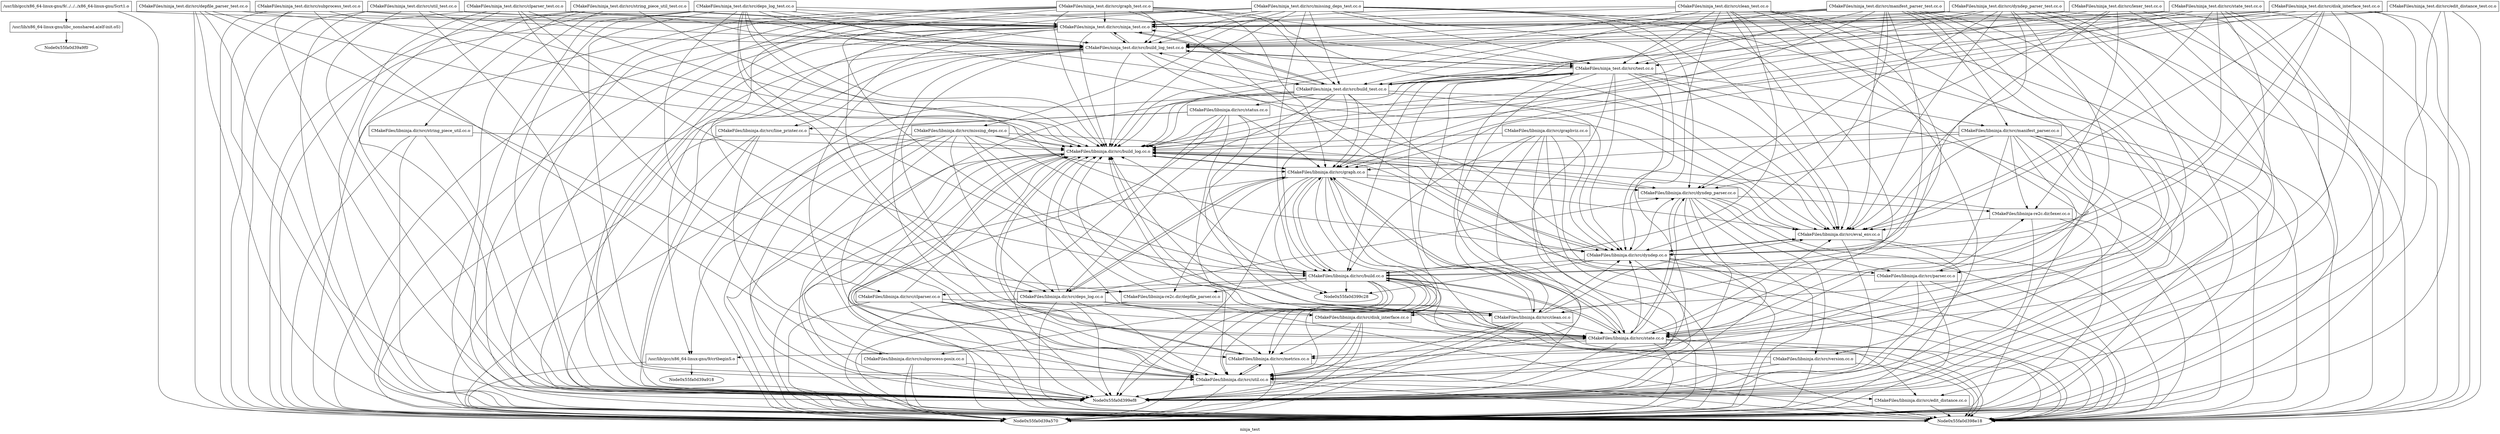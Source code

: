 digraph "ninja_test" {
	label="ninja_test";

	Node0x55fa0d399568 [shape=record,label="{/usr/lib/gcc/x86_64-linux-gnu/9/../../../x86_64-linux-gnu/Scrt1.o}"];
	Node0x55fa0d399568 -> Node0x55fa0d399ac0;
	Node0x55fa0d399568 -> Node0x55fa0d399a78;
	Node0x55fa0d399568 -> Node0x55fa0d39a570;
	Node0x55fa0d39a2e8 [shape=record,label="{/usr/lib/gcc/x86_64-linux-gnu/9/crtbeginS.o}"];
	Node0x55fa0d39a2e8 -> Node0x55fa0d39a918;
	Node0x55fa0d39a2e8 -> Node0x55fa0d39a570;
	Node0x55fa0d39a5b8 [shape=record,label="{CMakeFiles/libninja.dir/src/build_log.cc.o}"];
	Node0x55fa0d39a5b8 -> Node0x55fa0d39a960;
	Node0x55fa0d39a5b8 -> Node0x55fa0d399d48;
	Node0x55fa0d39a5b8 -> Node0x55fa0d399718;
	Node0x55fa0d39a5b8 -> Node0x55fa0d398e18;
	Node0x55fa0d39a5b8 -> Node0x55fa0d399ef8;
	Node0x55fa0d39a5b8 -> Node0x55fa0d39a570;
	Node0x55fa0d399eb0 [shape=record,label="{CMakeFiles/libninja.dir/src/build.cc.o}"];
	Node0x55fa0d399eb0 -> Node0x55fa0d39a5b8;
	Node0x55fa0d399eb0 -> Node0x55fa0d399058;
	Node0x55fa0d399eb0 -> Node0x55fa0d399c28;
	Node0x55fa0d399eb0 -> Node0x55fa0d3999a0;
	Node0x55fa0d399eb0 -> Node0x55fa0d39a648;
	Node0x55fa0d399eb0 -> Node0x55fa0d39a960;
	Node0x55fa0d399eb0 -> Node0x55fa0d399d48;
	Node0x55fa0d399eb0 -> Node0x55fa0d39a138;
	Node0x55fa0d399eb0 -> Node0x55fa0d399718;
	Node0x55fa0d399eb0 -> Node0x55fa0d39ac78;
	Node0x55fa0d399eb0 -> Node0x55fa0d39a690;
	Node0x55fa0d399eb0 -> Node0x55fa0d398e18;
	Node0x55fa0d399eb0 -> Node0x55fa0d399ef8;
	Node0x55fa0d399eb0 -> Node0x55fa0d39a570;
	Node0x55fa0d399370 [shape=record,label="{CMakeFiles/libninja.dir/src/clean.cc.o}"];
	Node0x55fa0d399370 -> Node0x55fa0d39a5b8;
	Node0x55fa0d399370 -> Node0x55fa0d399eb0;
	Node0x55fa0d399370 -> Node0x55fa0d39a9a8;
	Node0x55fa0d399370 -> Node0x55fa0d398fc8;
	Node0x55fa0d399370 -> Node0x55fa0d39a960;
	Node0x55fa0d399370 -> Node0x55fa0d39a138;
	Node0x55fa0d399370 -> Node0x55fa0d399718;
	Node0x55fa0d399370 -> Node0x55fa0d398e18;
	Node0x55fa0d399370 -> Node0x55fa0d399ef8;
	Node0x55fa0d399370 -> Node0x55fa0d39a570;
	Node0x55fa0d399058 [shape=record,label="{CMakeFiles/libninja.dir/src/clparser.cc.o}"];
	Node0x55fa0d399058 -> Node0x55fa0d39a5b8;
	Node0x55fa0d399058 -> Node0x55fa0d399370;
	Node0x55fa0d399058 -> Node0x55fa0d399d48;
	Node0x55fa0d399058 -> Node0x55fa0d399718;
	Node0x55fa0d399058 -> Node0x55fa0d398e18;
	Node0x55fa0d399058 -> Node0x55fa0d399ef8;
	Node0x55fa0d399058 -> Node0x55fa0d39a570;
	Node0x55fa0d39a9a8 [shape=record,label="{CMakeFiles/libninja.dir/src/dyndep.cc.o}"];
	Node0x55fa0d39a9a8 -> Node0x55fa0d39a5b8;
	Node0x55fa0d39a9a8 -> Node0x55fa0d399eb0;
	Node0x55fa0d39a9a8 -> Node0x55fa0d39a600;
	Node0x55fa0d39a9a8 -> Node0x55fa0d399c28;
	Node0x55fa0d39a9a8 -> Node0x55fa0d398fc8;
	Node0x55fa0d39a9a8 -> Node0x55fa0d39a888;
	Node0x55fa0d39a9a8 -> Node0x55fa0d398e18;
	Node0x55fa0d39a9a8 -> Node0x55fa0d399ef8;
	Node0x55fa0d39a9a8 -> Node0x55fa0d39a570;
	Node0x55fa0d39a600 [shape=record,label="{CMakeFiles/libninja.dir/src/dyndep_parser.cc.o}"];
	Node0x55fa0d39a600 -> Node0x55fa0d39a5b8;
	Node0x55fa0d39a600 -> Node0x55fa0d398fc8;
	Node0x55fa0d39a600 -> Node0x55fa0d39a888;
	Node0x55fa0d39a600 -> Node0x55fa0d39a138;
	Node0x55fa0d39a600 -> Node0x55fa0d399718;
	Node0x55fa0d39a600 -> Node0x55fa0d399010;
	Node0x55fa0d39a600 -> Node0x55fa0d399fd0;
	Node0x55fa0d39a600 -> Node0x55fa0d398e18;
	Node0x55fa0d39a600 -> Node0x55fa0d399ef8;
	Node0x55fa0d39a600 -> Node0x55fa0d39a570;
	Node0x55fa0d3999a0 [shape=record,label="{CMakeFiles/libninja.dir/src/deps_log.cc.o}"];
	Node0x55fa0d3999a0 -> Node0x55fa0d39a5b8;
	Node0x55fa0d3999a0 -> Node0x55fa0d39a600;
	Node0x55fa0d3999a0 -> Node0x55fa0d39a960;
	Node0x55fa0d3999a0 -> Node0x55fa0d399d48;
	Node0x55fa0d3999a0 -> Node0x55fa0d39a138;
	Node0x55fa0d3999a0 -> Node0x55fa0d399718;
	Node0x55fa0d3999a0 -> Node0x55fa0d398e18;
	Node0x55fa0d3999a0 -> Node0x55fa0d399ef8;
	Node0x55fa0d3999a0 -> Node0x55fa0d39a570;
	Node0x55fa0d39a648 [shape=record,label="{CMakeFiles/libninja.dir/src/disk_interface.cc.o}"];
	Node0x55fa0d39a648 -> Node0x55fa0d39a5b8;
	Node0x55fa0d39a648 -> Node0x55fa0d399d48;
	Node0x55fa0d39a648 -> Node0x55fa0d399718;
	Node0x55fa0d39a648 -> Node0x55fa0d398e18;
	Node0x55fa0d39a648 -> Node0x55fa0d399ef8;
	Node0x55fa0d39a648 -> Node0x55fa0d39a570;
	Node0x55fa0d399b50 [shape=record,label="{CMakeFiles/libninja.dir/src/edit_distance.cc.o}"];
	Node0x55fa0d399b50 -> Node0x55fa0d398e18;
	Node0x55fa0d399b50 -> Node0x55fa0d39a570;
	Node0x55fa0d398fc8 [shape=record,label="{CMakeFiles/libninja.dir/src/eval_env.cc.o}"];
	Node0x55fa0d398fc8 -> Node0x55fa0d39a5b8;
	Node0x55fa0d398fc8 -> Node0x55fa0d39a9a8;
	Node0x55fa0d398fc8 -> Node0x55fa0d398e18;
	Node0x55fa0d398fc8 -> Node0x55fa0d399ef8;
	Node0x55fa0d398fc8 -> Node0x55fa0d39a570;
	Node0x55fa0d39a960 [shape=record,label="{CMakeFiles/libninja.dir/src/graph.cc.o}"];
	Node0x55fa0d39a960 -> Node0x55fa0d39a5b8;
	Node0x55fa0d39a960 -> Node0x55fa0d399eb0;
	Node0x55fa0d39a960 -> Node0x55fa0d39a9a8;
	Node0x55fa0d39a960 -> Node0x55fa0d39a600;
	Node0x55fa0d39a960 -> Node0x55fa0d399c28;
	Node0x55fa0d39a960 -> Node0x55fa0d3999a0;
	Node0x55fa0d39a960 -> Node0x55fa0d398fc8;
	Node0x55fa0d39a960 -> Node0x55fa0d399d48;
	Node0x55fa0d39a960 -> Node0x55fa0d39a138;
	Node0x55fa0d39a960 -> Node0x55fa0d399718;
	Node0x55fa0d39a960 -> Node0x55fa0d39a690;
	Node0x55fa0d39a960 -> Node0x55fa0d398e18;
	Node0x55fa0d39a960 -> Node0x55fa0d399ef8;
	Node0x55fa0d39a960 -> Node0x55fa0d39a570;
	Node0x55fa0d39ad50 [shape=record,label="{CMakeFiles/libninja.dir/src/graphviz.cc.o}"];
	Node0x55fa0d39ad50 -> Node0x55fa0d39a5b8;
	Node0x55fa0d39ad50 -> Node0x55fa0d399eb0;
	Node0x55fa0d39ad50 -> Node0x55fa0d399370;
	Node0x55fa0d39ad50 -> Node0x55fa0d39a9a8;
	Node0x55fa0d39ad50 -> Node0x55fa0d399718;
	Node0x55fa0d39ad50 -> Node0x55fa0d398e18;
	Node0x55fa0d39ad50 -> Node0x55fa0d399ef8;
	Node0x55fa0d39ad50 -> Node0x55fa0d39a570;
	Node0x55fa0d39a210 [shape=record,label="{CMakeFiles/libninja.dir/src/line_printer.cc.o}"];
	Node0x55fa0d39a210 -> Node0x55fa0d39a5b8;
	Node0x55fa0d39a210 -> Node0x55fa0d399718;
	Node0x55fa0d39a210 -> Node0x55fa0d398e18;
	Node0x55fa0d39a210 -> Node0x55fa0d399ef8;
	Node0x55fa0d39a210 -> Node0x55fa0d39a570;
	Node0x55fa0d3996d0 [shape=record,label="{CMakeFiles/libninja.dir/src/manifest_parser.cc.o}"];
	Node0x55fa0d3996d0 -> Node0x55fa0d39a5b8;
	Node0x55fa0d3996d0 -> Node0x55fa0d39a600;
	Node0x55fa0d3996d0 -> Node0x55fa0d398fc8;
	Node0x55fa0d3996d0 -> Node0x55fa0d39a960;
	Node0x55fa0d3996d0 -> Node0x55fa0d39a888;
	Node0x55fa0d3996d0 -> Node0x55fa0d39a138;
	Node0x55fa0d3996d0 -> Node0x55fa0d399718;
	Node0x55fa0d3996d0 -> Node0x55fa0d399010;
	Node0x55fa0d3996d0 -> Node0x55fa0d399fd0;
	Node0x55fa0d3996d0 -> Node0x55fa0d398e18;
	Node0x55fa0d3996d0 -> Node0x55fa0d399ef8;
	Node0x55fa0d3996d0 -> Node0x55fa0d39a570;
	Node0x55fa0d399d48 [shape=record,label="{CMakeFiles/libninja.dir/src/metrics.cc.o}"];
	Node0x55fa0d399d48 -> Node0x55fa0d39a5b8;
	Node0x55fa0d399d48 -> Node0x55fa0d399718;
	Node0x55fa0d399d48 -> Node0x55fa0d398e18;
	Node0x55fa0d399d48 -> Node0x55fa0d39a570;
	Node0x55fa0d399298 [shape=record,label="{CMakeFiles/libninja.dir/src/missing_deps.cc.o}"];
	Node0x55fa0d399298 -> Node0x55fa0d39a2e8;
	Node0x55fa0d399298 -> Node0x55fa0d39a5b8;
	Node0x55fa0d399298 -> Node0x55fa0d399eb0;
	Node0x55fa0d399298 -> Node0x55fa0d399370;
	Node0x55fa0d399298 -> Node0x55fa0d39a600;
	Node0x55fa0d399298 -> Node0x55fa0d3999a0;
	Node0x55fa0d399298 -> Node0x55fa0d39a960;
	Node0x55fa0d399298 -> Node0x55fa0d39a138;
	Node0x55fa0d399298 -> Node0x55fa0d399718;
	Node0x55fa0d399298 -> Node0x55fa0d398e18;
	Node0x55fa0d399298 -> Node0x55fa0d399ef8;
	Node0x55fa0d399298 -> Node0x55fa0d39a570;
	Node0x55fa0d39a888 [shape=record,label="{CMakeFiles/libninja.dir/src/parser.cc.o}"];
	Node0x55fa0d39a888 -> Node0x55fa0d39a5b8;
	Node0x55fa0d39a888 -> Node0x55fa0d399d48;
	Node0x55fa0d39a888 -> Node0x55fa0d399fd0;
	Node0x55fa0d39a888 -> Node0x55fa0d398e18;
	Node0x55fa0d39a888 -> Node0x55fa0d399ef8;
	Node0x55fa0d39a888 -> Node0x55fa0d39a570;
	Node0x55fa0d39a138 [shape=record,label="{CMakeFiles/libninja.dir/src/state.cc.o}"];
	Node0x55fa0d39a138 -> Node0x55fa0d39a2e8;
	Node0x55fa0d39a138 -> Node0x55fa0d39a5b8;
	Node0x55fa0d39a138 -> Node0x55fa0d399eb0;
	Node0x55fa0d39a138 -> Node0x55fa0d39a9a8;
	Node0x55fa0d39a138 -> Node0x55fa0d39a600;
	Node0x55fa0d39a138 -> Node0x55fa0d399b50;
	Node0x55fa0d39a138 -> Node0x55fa0d398fc8;
	Node0x55fa0d39a138 -> Node0x55fa0d39a960;
	Node0x55fa0d39a138 -> Node0x55fa0d399d48;
	Node0x55fa0d39a138 -> Node0x55fa0d398e18;
	Node0x55fa0d39a138 -> Node0x55fa0d399ef8;
	Node0x55fa0d39a138 -> Node0x55fa0d39a570;
	Node0x55fa0d39a6d8 [shape=record,label="{CMakeFiles/libninja.dir/src/status.cc.o}"];
	Node0x55fa0d39a6d8 -> Node0x55fa0d39a5b8;
	Node0x55fa0d39a6d8 -> Node0x55fa0d399c28;
	Node0x55fa0d39a6d8 -> Node0x55fa0d39a960;
	Node0x55fa0d39a6d8 -> Node0x55fa0d39a210;
	Node0x55fa0d39a6d8 -> Node0x55fa0d399718;
	Node0x55fa0d39a6d8 -> Node0x55fa0d398e18;
	Node0x55fa0d39a6d8 -> Node0x55fa0d399ef8;
	Node0x55fa0d39a6d8 -> Node0x55fa0d39a570;
	Node0x55fa0d399e20 [shape=record,label="{CMakeFiles/libninja.dir/src/string_piece_util.cc.o}"];
	Node0x55fa0d399e20 -> Node0x55fa0d39a5b8;
	Node0x55fa0d399e20 -> Node0x55fa0d398e18;
	Node0x55fa0d399e20 -> Node0x55fa0d399ef8;
	Node0x55fa0d399e20 -> Node0x55fa0d39a570;
	Node0x55fa0d399718 [shape=record,label="{CMakeFiles/libninja.dir/src/util.cc.o}"];
	Node0x55fa0d399718 -> Node0x55fa0d39a5b8;
	Node0x55fa0d399718 -> Node0x55fa0d399b50;
	Node0x55fa0d399718 -> Node0x55fa0d399d48;
	Node0x55fa0d399718 -> Node0x55fa0d398e18;
	Node0x55fa0d399718 -> Node0x55fa0d399ef8;
	Node0x55fa0d399718 -> Node0x55fa0d39a570;
	Node0x55fa0d399010 [shape=record,label="{CMakeFiles/libninja.dir/src/version.cc.o}"];
	Node0x55fa0d399010 -> Node0x55fa0d39a5b8;
	Node0x55fa0d399010 -> Node0x55fa0d399718;
	Node0x55fa0d399010 -> Node0x55fa0d398e18;
	Node0x55fa0d399010 -> Node0x55fa0d399ef8;
	Node0x55fa0d399010 -> Node0x55fa0d39a570;
	Node0x55fa0d39ac78 [shape=record,label="{CMakeFiles/libninja.dir/src/subprocess-posix.cc.o}"];
	Node0x55fa0d39ac78 -> Node0x55fa0d39a5b8;
	Node0x55fa0d39ac78 -> Node0x55fa0d399718;
	Node0x55fa0d39ac78 -> Node0x55fa0d398e18;
	Node0x55fa0d39ac78 -> Node0x55fa0d399ef8;
	Node0x55fa0d39ac78 -> Node0x55fa0d39a570;
	Node0x55fa0d39a690 [shape=record,label="{CMakeFiles/libninja-re2c.dir/depfile_parser.cc.o}"];
	Node0x55fa0d39a690 -> Node0x55fa0d39a5b8;
	Node0x55fa0d39a690 -> Node0x55fa0d398e18;
	Node0x55fa0d39a690 -> Node0x55fa0d39a570;
	Node0x55fa0d399fd0 [shape=record,label="{CMakeFiles/libninja-re2c.dir/lexer.cc.o}"];
	Node0x55fa0d399fd0 -> Node0x55fa0d39a5b8;
	Node0x55fa0d399fd0 -> Node0x55fa0d398fc8;
	Node0x55fa0d399fd0 -> Node0x55fa0d398e18;
	Node0x55fa0d399fd0 -> Node0x55fa0d399ef8;
	Node0x55fa0d399fd0 -> Node0x55fa0d39a570;
	Node0x55fa0d399b98 [shape=record,label="{CMakeFiles/ninja_test.dir/src/build_log_test.cc.o}"];
	Node0x55fa0d399b98 -> Node0x55fa0d39a5b8;
	Node0x55fa0d399b98 -> Node0x55fa0d39a9a8;
	Node0x55fa0d399b98 -> Node0x55fa0d39a648;
	Node0x55fa0d399b98 -> Node0x55fa0d398fc8;
	Node0x55fa0d399b98 -> Node0x55fa0d39a138;
	Node0x55fa0d399b98 -> Node0x55fa0d399718;
	Node0x55fa0d399b98 -> Node0x55fa0d399ac0;
	Node0x55fa0d399b98 -> Node0x55fa0d399400;
	Node0x55fa0d399b98 -> Node0x55fa0d398e18;
	Node0x55fa0d399b98 -> Node0x55fa0d399ef8;
	Node0x55fa0d399b98 -> Node0x55fa0d39a570;
	Node0x55fa0d399490 [shape=record,label="{CMakeFiles/ninja_test.dir/src/build_test.cc.o}"];
	Node0x55fa0d399490 -> Node0x55fa0d39a5b8;
	Node0x55fa0d399490 -> Node0x55fa0d399eb0;
	Node0x55fa0d399490 -> Node0x55fa0d39a9a8;
	Node0x55fa0d399490 -> Node0x55fa0d3999a0;
	Node0x55fa0d399490 -> Node0x55fa0d398fc8;
	Node0x55fa0d399490 -> Node0x55fa0d39a960;
	Node0x55fa0d399490 -> Node0x55fa0d39a138;
	Node0x55fa0d399490 -> Node0x55fa0d39a6d8;
	Node0x55fa0d399490 -> Node0x55fa0d399b98;
	Node0x55fa0d399490 -> Node0x55fa0d399ac0;
	Node0x55fa0d399490 -> Node0x55fa0d399400;
	Node0x55fa0d399490 -> Node0x55fa0d398e18;
	Node0x55fa0d399490 -> Node0x55fa0d399ef8;
	Node0x55fa0d399490 -> Node0x55fa0d39a570;
	Node0x55fa0d398cf8 [shape=record,label="{CMakeFiles/ninja_test.dir/src/clean_test.cc.o}"];
	Node0x55fa0d398cf8 -> Node0x55fa0d39a5b8;
	Node0x55fa0d398cf8 -> Node0x55fa0d399eb0;
	Node0x55fa0d398cf8 -> Node0x55fa0d399370;
	Node0x55fa0d398cf8 -> Node0x55fa0d39a9a8;
	Node0x55fa0d398cf8 -> Node0x55fa0d398fc8;
	Node0x55fa0d398cf8 -> Node0x55fa0d39a138;
	Node0x55fa0d398cf8 -> Node0x55fa0d399b98;
	Node0x55fa0d398cf8 -> Node0x55fa0d399490;
	Node0x55fa0d398cf8 -> Node0x55fa0d399ac0;
	Node0x55fa0d398cf8 -> Node0x55fa0d399400;
	Node0x55fa0d398cf8 -> Node0x55fa0d398e18;
	Node0x55fa0d398cf8 -> Node0x55fa0d399ef8;
	Node0x55fa0d398cf8 -> Node0x55fa0d39a570;
	Node0x55fa0d39aac8 [shape=record,label="{CMakeFiles/ninja_test.dir/src/clparser_test.cc.o}"];
	Node0x55fa0d39aac8 -> Node0x55fa0d39a5b8;
	Node0x55fa0d39aac8 -> Node0x55fa0d399eb0;
	Node0x55fa0d39aac8 -> Node0x55fa0d399058;
	Node0x55fa0d39aac8 -> Node0x55fa0d399b98;
	Node0x55fa0d39aac8 -> Node0x55fa0d399ac0;
	Node0x55fa0d39aac8 -> Node0x55fa0d398e18;
	Node0x55fa0d39aac8 -> Node0x55fa0d399ef8;
	Node0x55fa0d39aac8 -> Node0x55fa0d39a570;
	Node0x55fa0d3993b8 [shape=record,label="{CMakeFiles/ninja_test.dir/src/depfile_parser_test.cc.o}"];
	Node0x55fa0d3993b8 -> Node0x55fa0d39a5b8;
	Node0x55fa0d3993b8 -> Node0x55fa0d39a690;
	Node0x55fa0d3993b8 -> Node0x55fa0d399b98;
	Node0x55fa0d3993b8 -> Node0x55fa0d399ac0;
	Node0x55fa0d3993b8 -> Node0x55fa0d398e18;
	Node0x55fa0d3993b8 -> Node0x55fa0d399ef8;
	Node0x55fa0d3993b8 -> Node0x55fa0d39a570;
	Node0x55fa0d39b0b0 [shape=record,label="{CMakeFiles/ninja_test.dir/src/deps_log_test.cc.o}"];
	Node0x55fa0d39b0b0 -> Node0x55fa0d39a5b8;
	Node0x55fa0d39b0b0 -> Node0x55fa0d399eb0;
	Node0x55fa0d39b0b0 -> Node0x55fa0d39a9a8;
	Node0x55fa0d39b0b0 -> Node0x55fa0d3999a0;
	Node0x55fa0d39b0b0 -> Node0x55fa0d398fc8;
	Node0x55fa0d39b0b0 -> Node0x55fa0d39a138;
	Node0x55fa0d39b0b0 -> Node0x55fa0d399718;
	Node0x55fa0d39b0b0 -> Node0x55fa0d399b98;
	Node0x55fa0d39b0b0 -> Node0x55fa0d399490;
	Node0x55fa0d39b0b0 -> Node0x55fa0d399ac0;
	Node0x55fa0d39b0b0 -> Node0x55fa0d399400;
	Node0x55fa0d39b0b0 -> Node0x55fa0d398e18;
	Node0x55fa0d39b0b0 -> Node0x55fa0d399ef8;
	Node0x55fa0d39b0b0 -> Node0x55fa0d39a570;
	Node0x55fa0d39a720 [shape=record,label="{CMakeFiles/ninja_test.dir/src/disk_interface_test.cc.o}"];
	Node0x55fa0d39a720 -> Node0x55fa0d39a5b8;
	Node0x55fa0d39a720 -> Node0x55fa0d39a9a8;
	Node0x55fa0d39a720 -> Node0x55fa0d39a648;
	Node0x55fa0d39a720 -> Node0x55fa0d398fc8;
	Node0x55fa0d39a720 -> Node0x55fa0d39a960;
	Node0x55fa0d39a720 -> Node0x55fa0d39a138;
	Node0x55fa0d39a720 -> Node0x55fa0d399b98;
	Node0x55fa0d39a720 -> Node0x55fa0d399ac0;
	Node0x55fa0d39a720 -> Node0x55fa0d399400;
	Node0x55fa0d39a720 -> Node0x55fa0d398e18;
	Node0x55fa0d39a720 -> Node0x55fa0d399ef8;
	Node0x55fa0d39a720 -> Node0x55fa0d39a570;
	Node0x55fa0d39a258 [shape=record,label="{CMakeFiles/ninja_test.dir/src/dyndep_parser_test.cc.o}"];
	Node0x55fa0d39a258 -> Node0x55fa0d39a5b8;
	Node0x55fa0d39a258 -> Node0x55fa0d399eb0;
	Node0x55fa0d39a258 -> Node0x55fa0d39a9a8;
	Node0x55fa0d39a258 -> Node0x55fa0d39a600;
	Node0x55fa0d39a258 -> Node0x55fa0d398fc8;
	Node0x55fa0d39a258 -> Node0x55fa0d39a138;
	Node0x55fa0d39a258 -> Node0x55fa0d399b98;
	Node0x55fa0d39a258 -> Node0x55fa0d399490;
	Node0x55fa0d39a258 -> Node0x55fa0d399ac0;
	Node0x55fa0d39a258 -> Node0x55fa0d399400;
	Node0x55fa0d39a258 -> Node0x55fa0d398e18;
	Node0x55fa0d39a258 -> Node0x55fa0d399ef8;
	Node0x55fa0d39a258 -> Node0x55fa0d39a570;
	Node0x55fa0d3997a8 [shape=record,label="{CMakeFiles/ninja_test.dir/src/edit_distance_test.cc.o}"];
	Node0x55fa0d3997a8 -> Node0x55fa0d399b50;
	Node0x55fa0d3997a8 -> Node0x55fa0d399b98;
	Node0x55fa0d3997a8 -> Node0x55fa0d399ac0;
	Node0x55fa0d3997a8 -> Node0x55fa0d398e18;
	Node0x55fa0d3997a8 -> Node0x55fa0d39a570;
	Node0x55fa0d399688 [shape=record,label="{CMakeFiles/ninja_test.dir/src/graph_test.cc.o}"];
	Node0x55fa0d399688 -> Node0x55fa0d39a5b8;
	Node0x55fa0d399688 -> Node0x55fa0d399eb0;
	Node0x55fa0d399688 -> Node0x55fa0d39a9a8;
	Node0x55fa0d399688 -> Node0x55fa0d398fc8;
	Node0x55fa0d399688 -> Node0x55fa0d39a960;
	Node0x55fa0d399688 -> Node0x55fa0d39a138;
	Node0x55fa0d399688 -> Node0x55fa0d399b98;
	Node0x55fa0d399688 -> Node0x55fa0d399490;
	Node0x55fa0d399688 -> Node0x55fa0d399ac0;
	Node0x55fa0d399688 -> Node0x55fa0d399400;
	Node0x55fa0d399688 -> Node0x55fa0d398e18;
	Node0x55fa0d399688 -> Node0x55fa0d399ef8;
	Node0x55fa0d399688 -> Node0x55fa0d39a570;
	Node0x55fa0d39ae28 [shape=record,label="{CMakeFiles/ninja_test.dir/src/lexer_test.cc.o}"];
	Node0x55fa0d39ae28 -> Node0x55fa0d39a5b8;
	Node0x55fa0d39ae28 -> Node0x55fa0d39a600;
	Node0x55fa0d39ae28 -> Node0x55fa0d398fc8;
	Node0x55fa0d39ae28 -> Node0x55fa0d399fd0;
	Node0x55fa0d39ae28 -> Node0x55fa0d399b98;
	Node0x55fa0d39ae28 -> Node0x55fa0d399ac0;
	Node0x55fa0d39ae28 -> Node0x55fa0d398e18;
	Node0x55fa0d39ae28 -> Node0x55fa0d399ef8;
	Node0x55fa0d39ae28 -> Node0x55fa0d39a570;
	Node0x55fa0d39aba0 [shape=record,label="{CMakeFiles/ninja_test.dir/src/manifest_parser_test.cc.o}"];
	Node0x55fa0d39aba0 -> Node0x55fa0d39a5b8;
	Node0x55fa0d39aba0 -> Node0x55fa0d399eb0;
	Node0x55fa0d39aba0 -> Node0x55fa0d39a9a8;
	Node0x55fa0d39aba0 -> Node0x55fa0d398fc8;
	Node0x55fa0d39aba0 -> Node0x55fa0d39a960;
	Node0x55fa0d39aba0 -> Node0x55fa0d3996d0;
	Node0x55fa0d39aba0 -> Node0x55fa0d39a888;
	Node0x55fa0d39aba0 -> Node0x55fa0d39a138;
	Node0x55fa0d39aba0 -> Node0x55fa0d399b98;
	Node0x55fa0d39aba0 -> Node0x55fa0d399490;
	Node0x55fa0d39aba0 -> Node0x55fa0d399ac0;
	Node0x55fa0d39aba0 -> Node0x55fa0d399400;
	Node0x55fa0d39aba0 -> Node0x55fa0d398e18;
	Node0x55fa0d39aba0 -> Node0x55fa0d399ef8;
	Node0x55fa0d39aba0 -> Node0x55fa0d39a570;
	Node0x55fa0d39a060 [shape=record,label="{CMakeFiles/ninja_test.dir/src/missing_deps_test.cc.o}"];
	Node0x55fa0d39a060 -> Node0x55fa0d39a5b8;
	Node0x55fa0d39a060 -> Node0x55fa0d399eb0;
	Node0x55fa0d39a060 -> Node0x55fa0d39a9a8;
	Node0x55fa0d39a060 -> Node0x55fa0d39a600;
	Node0x55fa0d39a060 -> Node0x55fa0d3999a0;
	Node0x55fa0d39a060 -> Node0x55fa0d398fc8;
	Node0x55fa0d39a060 -> Node0x55fa0d399298;
	Node0x55fa0d39a060 -> Node0x55fa0d39a138;
	Node0x55fa0d39a060 -> Node0x55fa0d399b98;
	Node0x55fa0d39a060 -> Node0x55fa0d399490;
	Node0x55fa0d39a060 -> Node0x55fa0d399ac0;
	Node0x55fa0d39a060 -> Node0x55fa0d399400;
	Node0x55fa0d39a060 -> Node0x55fa0d398e18;
	Node0x55fa0d39a060 -> Node0x55fa0d399ef8;
	Node0x55fa0d39a060 -> Node0x55fa0d39a570;
	Node0x55fa0d399ac0 [shape=record,label="{CMakeFiles/ninja_test.dir/src/ninja_test.cc.o}"];
	Node0x55fa0d399ac0 -> Node0x55fa0d39a2e8;
	Node0x55fa0d399ac0 -> Node0x55fa0d39a5b8;
	Node0x55fa0d399ac0 -> Node0x55fa0d39a210;
	Node0x55fa0d399ac0 -> Node0x55fa0d399b98;
	Node0x55fa0d399ac0 -> Node0x55fa0d399490;
	Node0x55fa0d399ac0 -> Node0x55fa0d398e18;
	Node0x55fa0d399ac0 -> Node0x55fa0d399ef8;
	Node0x55fa0d399ac0 -> Node0x55fa0d39a570;
	Node0x55fa0d399838 [shape=record,label="{CMakeFiles/ninja_test.dir/src/state_test.cc.o}"];
	Node0x55fa0d399838 -> Node0x55fa0d39a5b8;
	Node0x55fa0d399838 -> Node0x55fa0d39a9a8;
	Node0x55fa0d399838 -> Node0x55fa0d398fc8;
	Node0x55fa0d399838 -> Node0x55fa0d39a960;
	Node0x55fa0d399838 -> Node0x55fa0d39a138;
	Node0x55fa0d399838 -> Node0x55fa0d399b98;
	Node0x55fa0d399838 -> Node0x55fa0d399490;
	Node0x55fa0d399838 -> Node0x55fa0d399ac0;
	Node0x55fa0d399838 -> Node0x55fa0d398e18;
	Node0x55fa0d399838 -> Node0x55fa0d399ef8;
	Node0x55fa0d399838 -> Node0x55fa0d39a570;
	Node0x55fa0d39a4e0 [shape=record,label="{CMakeFiles/ninja_test.dir/src/string_piece_util_test.cc.o}"];
	Node0x55fa0d39a4e0 -> Node0x55fa0d39a5b8;
	Node0x55fa0d39a4e0 -> Node0x55fa0d399e20;
	Node0x55fa0d39a4e0 -> Node0x55fa0d399b98;
	Node0x55fa0d39a4e0 -> Node0x55fa0d399ac0;
	Node0x55fa0d39a4e0 -> Node0x55fa0d398e18;
	Node0x55fa0d39a4e0 -> Node0x55fa0d399ef8;
	Node0x55fa0d39a4e0 -> Node0x55fa0d39a570;
	Node0x55fa0d399640 [shape=record,label="{CMakeFiles/ninja_test.dir/src/subprocess_test.cc.o}"];
	Node0x55fa0d399640 -> Node0x55fa0d39a5b8;
	Node0x55fa0d399640 -> Node0x55fa0d39ac78;
	Node0x55fa0d399640 -> Node0x55fa0d399b98;
	Node0x55fa0d399640 -> Node0x55fa0d399ac0;
	Node0x55fa0d399640 -> Node0x55fa0d398e18;
	Node0x55fa0d399640 -> Node0x55fa0d399ef8;
	Node0x55fa0d399640 -> Node0x55fa0d39a570;
	Node0x55fa0d399400 [shape=record,label="{CMakeFiles/ninja_test.dir/src/test.cc.o}"];
	Node0x55fa0d399400 -> Node0x55fa0d39a5b8;
	Node0x55fa0d399400 -> Node0x55fa0d399eb0;
	Node0x55fa0d399400 -> Node0x55fa0d399370;
	Node0x55fa0d399400 -> Node0x55fa0d39a9a8;
	Node0x55fa0d399400 -> Node0x55fa0d39a648;
	Node0x55fa0d399400 -> Node0x55fa0d398fc8;
	Node0x55fa0d399400 -> Node0x55fa0d39a960;
	Node0x55fa0d399400 -> Node0x55fa0d3996d0;
	Node0x55fa0d399400 -> Node0x55fa0d39a138;
	Node0x55fa0d399400 -> Node0x55fa0d399718;
	Node0x55fa0d399400 -> Node0x55fa0d399b98;
	Node0x55fa0d399400 -> Node0x55fa0d399490;
	Node0x55fa0d399400 -> Node0x55fa0d399ac0;
	Node0x55fa0d399400 -> Node0x55fa0d398e18;
	Node0x55fa0d399400 -> Node0x55fa0d399ef8;
	Node0x55fa0d399400 -> Node0x55fa0d39a570;
	Node0x55fa0d3990e8 [shape=record,label="{CMakeFiles/ninja_test.dir/src/util_test.cc.o}"];
	Node0x55fa0d3990e8 -> Node0x55fa0d39a5b8;
	Node0x55fa0d3990e8 -> Node0x55fa0d399718;
	Node0x55fa0d3990e8 -> Node0x55fa0d399b98;
	Node0x55fa0d3990e8 -> Node0x55fa0d399ac0;
	Node0x55fa0d3990e8 -> Node0x55fa0d398e18;
	Node0x55fa0d3990e8 -> Node0x55fa0d399ef8;
	Node0x55fa0d3990e8 -> Node0x55fa0d39a570;
	Node0x55fa0d399a78 [shape=record,label="{/usr/lib/x86_64-linux-gnu/libc_nonshared.a(elf-init.oS)}"];
	Node0x55fa0d399a78 -> Node0x55fa0d39a9f0;
}
